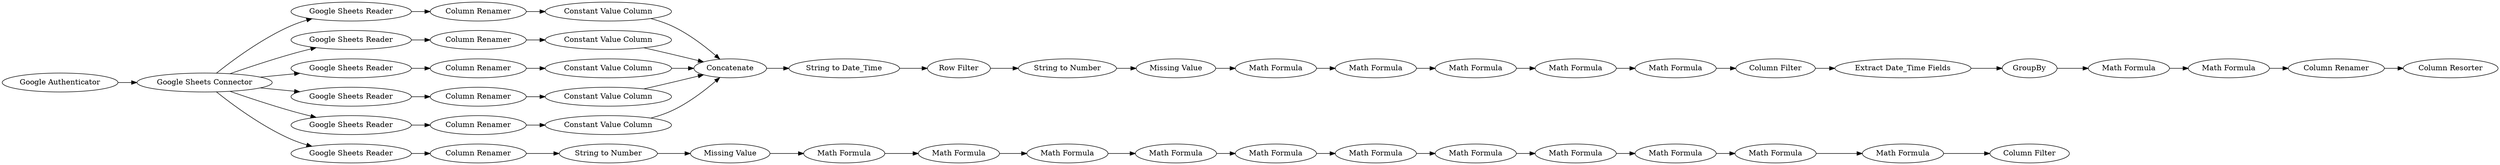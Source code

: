 digraph {
	"7496421566556358304_48" [label="Column Renamer"]
	"7496421566556358304_20" [label="Column Renamer"]
	"7496421566556358304_59" [label="Math Formula"]
	"7496421566556358304_33" [label="Google Sheets Reader"]
	"7496421566556358304_70" [label="Constant Value Column"]
	"7496421566556358304_89" [label="Math Formula"]
	"7496421566556358304_73" [label="Missing Value"]
	"7496421566556358304_3" [label="Google Authenticator"]
	"7496421566556358304_72" [label="Constant Value Column"]
	"7496421566556358304_34" [label="Column Renamer"]
	"7496421566556358304_95" [label="Math Formula"]
	"7496421566556358304_90" [label="Math Formula"]
	"7496421566556358304_13" [label="Column Renamer"]
	"7496421566556358304_40" [label="Column Renamer"]
	"7496421566556358304_83" [label="Missing Value"]
	"7496421566556358304_88" [label="Math Formula"]
	"7496421566556358304_10" [label="Google Sheets Connector"]
	"7496421566556358304_19" [label="Google Sheets Reader"]
	"7496421566556358304_93" [label="Math Formula"]
	"7496421566556358304_81" [label="Column Filter"]
	"7496421566556358304_79" [label="Column Resorter"]
	"7496421566556358304_82" [label="String to Number"]
	"7496421566556358304_39" [label="Google Sheets Reader"]
	"7496421566556358304_69" [label="Constant Value Column"]
	"7496421566556358304_91" [label="Math Formula"]
	"7496421566556358304_92" [label="Math Formula"]
	"7496421566556358304_68" [label="Constant Value Column"]
	"7496421566556358304_71" [label="Constant Value Column"]
	"7496421566556358304_11" [label="Google Sheets Reader"]
	"7496421566556358304_61" [label=Concatenate]
	"7496421566556358304_65" [label="String to Date_Time"]
	"7496421566556358304_77" [label="Math Formula"]
	"7496421566556358304_94" [label="Math Formula"]
	"7496421566556358304_76" [label="Math Formula"]
	"7496421566556358304_86" [label="Math Formula"]
	"7496421566556358304_80" [label="Google Sheets Reader"]
	"7496421566556358304_85" [label="Math Formula"]
	"7496421566556358304_84" [label="Column Renamer"]
	"7496421566556358304_56" [label="Math Formula"]
	"7496421566556358304_78" [label="Column Renamer"]
	"7496421566556358304_47" [label="Google Sheets Reader"]
	"7496421566556358304_57" [label="Math Formula"]
	"7496421566556358304_66" [label="Row Filter"]
	"7496421566556358304_63" [label="Column Filter"]
	"7496421566556358304_87" [label="Math Formula"]
	"7496421566556358304_58" [label="Math Formula"]
	"7496421566556358304_60" [label="Math Formula"]
	"7496421566556358304_67" [label="String to Number"]
	"7496421566556358304_75" [label=GroupBy]
	"7496421566556358304_74" [label="Extract Date_Time Fields"]
	"7496421566556358304_82" -> "7496421566556358304_83"
	"7496421566556358304_84" -> "7496421566556358304_82"
	"7496421566556358304_75" -> "7496421566556358304_76"
	"7496421566556358304_20" -> "7496421566556358304_69"
	"7496421566556358304_10" -> "7496421566556358304_47"
	"7496421566556358304_57" -> "7496421566556358304_58"
	"7496421566556358304_10" -> "7496421566556358304_80"
	"7496421566556358304_63" -> "7496421566556358304_74"
	"7496421566556358304_80" -> "7496421566556358304_84"
	"7496421566556358304_69" -> "7496421566556358304_61"
	"7496421566556358304_93" -> "7496421566556358304_94"
	"7496421566556358304_10" -> "7496421566556358304_39"
	"7496421566556358304_89" -> "7496421566556358304_90"
	"7496421566556358304_94" -> "7496421566556358304_95"
	"7496421566556358304_34" -> "7496421566556358304_70"
	"7496421566556358304_58" -> "7496421566556358304_60"
	"7496421566556358304_11" -> "7496421566556358304_13"
	"7496421566556358304_13" -> "7496421566556358304_68"
	"7496421566556358304_67" -> "7496421566556358304_73"
	"7496421566556358304_33" -> "7496421566556358304_34"
	"7496421566556358304_95" -> "7496421566556358304_81"
	"7496421566556358304_88" -> "7496421566556358304_89"
	"7496421566556358304_10" -> "7496421566556358304_33"
	"7496421566556358304_10" -> "7496421566556358304_19"
	"7496421566556358304_86" -> "7496421566556358304_87"
	"7496421566556358304_47" -> "7496421566556358304_48"
	"7496421566556358304_65" -> "7496421566556358304_66"
	"7496421566556358304_77" -> "7496421566556358304_78"
	"7496421566556358304_48" -> "7496421566556358304_72"
	"7496421566556358304_87" -> "7496421566556358304_88"
	"7496421566556358304_68" -> "7496421566556358304_61"
	"7496421566556358304_70" -> "7496421566556358304_61"
	"7496421566556358304_83" -> "7496421566556358304_85"
	"7496421566556358304_19" -> "7496421566556358304_20"
	"7496421566556358304_74" -> "7496421566556358304_75"
	"7496421566556358304_78" -> "7496421566556358304_79"
	"7496421566556358304_91" -> "7496421566556358304_92"
	"7496421566556358304_92" -> "7496421566556358304_93"
	"7496421566556358304_76" -> "7496421566556358304_77"
	"7496421566556358304_71" -> "7496421566556358304_61"
	"7496421566556358304_73" -> "7496421566556358304_56"
	"7496421566556358304_56" -> "7496421566556358304_57"
	"7496421566556358304_85" -> "7496421566556358304_86"
	"7496421566556358304_66" -> "7496421566556358304_67"
	"7496421566556358304_61" -> "7496421566556358304_65"
	"7496421566556358304_39" -> "7496421566556358304_40"
	"7496421566556358304_40" -> "7496421566556358304_71"
	"7496421566556358304_72" -> "7496421566556358304_61"
	"7496421566556358304_59" -> "7496421566556358304_63"
	"7496421566556358304_60" -> "7496421566556358304_59"
	"7496421566556358304_10" -> "7496421566556358304_11"
	"7496421566556358304_90" -> "7496421566556358304_91"
	"7496421566556358304_3" -> "7496421566556358304_10"
	rankdir=LR
}
